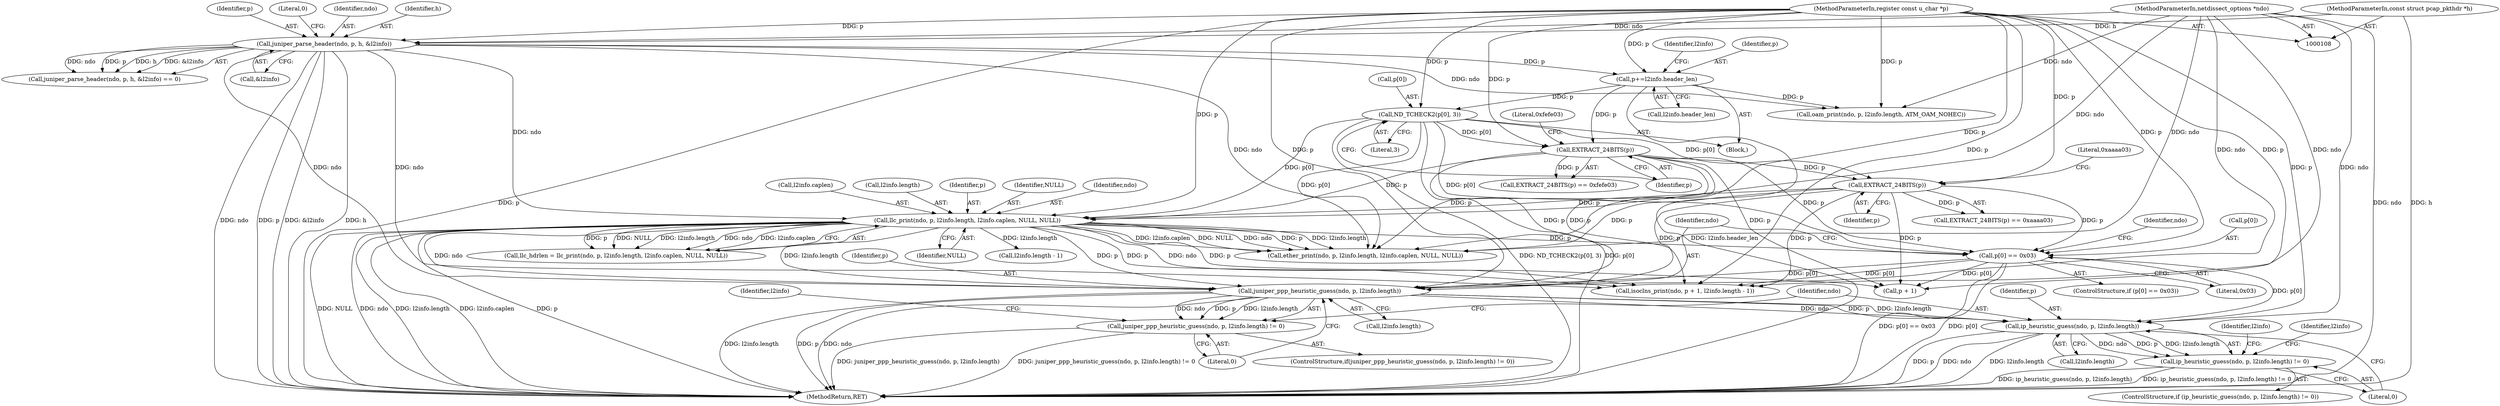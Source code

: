 digraph "0_tcpdump_b534e304568585707c4a92422aeca25cf908ff02_0@pointer" {
"1000247" [label="(Call,juniper_ppp_heuristic_guess(ndo, p, l2info.length))"];
"1000122" [label="(Call,juniper_parse_header(ndo, p, h, &l2info))"];
"1000109" [label="(MethodParameterIn,netdissect_options *ndo)"];
"1000111" [label="(MethodParameterIn,register const u_char *p)"];
"1000110" [label="(MethodParameterIn,const struct pcap_pkthdr *h)"];
"1000176" [label="(Call,llc_print(ndo, p, l2info.length, l2info.caplen, NULL, NULL))"];
"1000158" [label="(Call,ND_TCHECK2(p[0], 3))"];
"1000133" [label="(Call,p+=l2info.header_len)"];
"1000166" [label="(Call,EXTRACT_24BITS(p))"];
"1000170" [label="(Call,EXTRACT_24BITS(p))"];
"1000225" [label="(Call,p[0] == 0x03)"];
"1000246" [label="(Call,juniper_ppp_heuristic_guess(ndo, p, l2info.length) != 0)"];
"1000260" [label="(Call,ip_heuristic_guess(ndo, p, l2info.length))"];
"1000259" [label="(Call,ip_heuristic_guess(ndo, p, l2info.length) != 0)"];
"1000233" [label="(Call,p + 1)"];
"1000111" [label="(MethodParameterIn,register const u_char *p)"];
"1000165" [label="(Call,EXTRACT_24BITS(p) == 0xfefe03)"];
"1000269" [label="(Identifier,l2info)"];
"1000260" [label="(Call,ip_heuristic_guess(ndo, p, l2info.length))"];
"1000174" [label="(Call,llc_hdrlen = llc_print(ndo, p, l2info.length, l2info.caplen, NULL, NULL))"];
"1000170" [label="(Call,EXTRACT_24BITS(p))"];
"1000245" [label="(ControlStructure,if(juniper_ppp_heuristic_guess(ndo, p, l2info.length) != 0))"];
"1000166" [label="(Call,EXTRACT_24BITS(p))"];
"1000258" [label="(ControlStructure,if (ip_heuristic_guess(ndo, p, l2info.length) != 0))"];
"1000135" [label="(Call,l2info.header_len)"];
"1000126" [label="(Call,&l2info)"];
"1000186" [label="(Identifier,NULL)"];
"1000158" [label="(Call,ND_TCHECK2(p[0], 3))"];
"1000124" [label="(Identifier,p)"];
"1000231" [label="(Call,isoclns_print(ndo, p + 1, l2info.length - 1))"];
"1000261" [label="(Identifier,ndo)"];
"1000248" [label="(Identifier,ndo)"];
"1000172" [label="(Literal,0xaaaa03)"];
"1000178" [label="(Identifier,p)"];
"1000162" [label="(Literal,3)"];
"1000253" [label="(Literal,0)"];
"1000249" [label="(Identifier,p)"];
"1000121" [label="(Call,juniper_parse_header(ndo, p, h, &l2info) == 0)"];
"1000225" [label="(Call,p[0] == 0x03)"];
"1000169" [label="(Call,EXTRACT_24BITS(p) == 0xaaaa03)"];
"1000224" [label="(ControlStructure,if (p[0] == 0x03))"];
"1000112" [label="(Block,)"];
"1000159" [label="(Call,p[0])"];
"1000256" [label="(Identifier,l2info)"];
"1000109" [label="(MethodParameterIn,netdissect_options *ndo)"];
"1000185" [label="(Identifier,NULL)"];
"1000246" [label="(Call,juniper_ppp_heuristic_guess(ndo, p, l2info.length) != 0)"];
"1000122" [label="(Call,juniper_parse_header(ndo, p, h, &l2info))"];
"1000177" [label="(Identifier,ndo)"];
"1000167" [label="(Identifier,p)"];
"1000182" [label="(Call,l2info.caplen)"];
"1000128" [label="(Literal,0)"];
"1000168" [label="(Literal,0xfefe03)"];
"1000232" [label="(Identifier,ndo)"];
"1000171" [label="(Identifier,p)"];
"1000123" [label="(Identifier,ndo)"];
"1000125" [label="(Identifier,h)"];
"1000266" [label="(Literal,0)"];
"1000110" [label="(MethodParameterIn,const struct pcap_pkthdr *h)"];
"1000142" [label="(Identifier,l2info)"];
"1000273" [label="(Identifier,l2info)"];
"1000226" [label="(Call,p[0])"];
"1000133" [label="(Call,p+=l2info.header_len)"];
"1000262" [label="(Identifier,p)"];
"1000259" [label="(Call,ip_heuristic_guess(ndo, p, l2info.length) != 0)"];
"1000284" [label="(MethodReturn,RET)"];
"1000250" [label="(Call,l2info.length)"];
"1000147" [label="(Call,oam_print(ndo, p, l2info.length, ATM_OAM_NOHEC))"];
"1000179" [label="(Call,l2info.length)"];
"1000209" [label="(Call,ether_print(ndo, p, l2info.length, l2info.caplen, NULL, NULL))"];
"1000176" [label="(Call,llc_print(ndo, p, l2info.length, l2info.caplen, NULL, NULL))"];
"1000236" [label="(Call,l2info.length - 1)"];
"1000247" [label="(Call,juniper_ppp_heuristic_guess(ndo, p, l2info.length))"];
"1000263" [label="(Call,l2info.length)"];
"1000134" [label="(Identifier,p)"];
"1000229" [label="(Literal,0x03)"];
"1000247" -> "1000246"  [label="AST: "];
"1000247" -> "1000250"  [label="CFG: "];
"1000248" -> "1000247"  [label="AST: "];
"1000249" -> "1000247"  [label="AST: "];
"1000250" -> "1000247"  [label="AST: "];
"1000253" -> "1000247"  [label="CFG: "];
"1000247" -> "1000284"  [label="DDG: ndo"];
"1000247" -> "1000284"  [label="DDG: l2info.length"];
"1000247" -> "1000284"  [label="DDG: p"];
"1000247" -> "1000246"  [label="DDG: ndo"];
"1000247" -> "1000246"  [label="DDG: p"];
"1000247" -> "1000246"  [label="DDG: l2info.length"];
"1000122" -> "1000247"  [label="DDG: ndo"];
"1000176" -> "1000247"  [label="DDG: ndo"];
"1000176" -> "1000247"  [label="DDG: p"];
"1000176" -> "1000247"  [label="DDG: l2info.length"];
"1000109" -> "1000247"  [label="DDG: ndo"];
"1000225" -> "1000247"  [label="DDG: p[0]"];
"1000166" -> "1000247"  [label="DDG: p"];
"1000170" -> "1000247"  [label="DDG: p"];
"1000111" -> "1000247"  [label="DDG: p"];
"1000247" -> "1000260"  [label="DDG: ndo"];
"1000247" -> "1000260"  [label="DDG: p"];
"1000247" -> "1000260"  [label="DDG: l2info.length"];
"1000122" -> "1000121"  [label="AST: "];
"1000122" -> "1000126"  [label="CFG: "];
"1000123" -> "1000122"  [label="AST: "];
"1000124" -> "1000122"  [label="AST: "];
"1000125" -> "1000122"  [label="AST: "];
"1000126" -> "1000122"  [label="AST: "];
"1000128" -> "1000122"  [label="CFG: "];
"1000122" -> "1000284"  [label="DDG: &l2info"];
"1000122" -> "1000284"  [label="DDG: h"];
"1000122" -> "1000284"  [label="DDG: ndo"];
"1000122" -> "1000284"  [label="DDG: p"];
"1000122" -> "1000121"  [label="DDG: ndo"];
"1000122" -> "1000121"  [label="DDG: p"];
"1000122" -> "1000121"  [label="DDG: h"];
"1000122" -> "1000121"  [label="DDG: &l2info"];
"1000109" -> "1000122"  [label="DDG: ndo"];
"1000111" -> "1000122"  [label="DDG: p"];
"1000110" -> "1000122"  [label="DDG: h"];
"1000122" -> "1000133"  [label="DDG: p"];
"1000122" -> "1000147"  [label="DDG: ndo"];
"1000122" -> "1000176"  [label="DDG: ndo"];
"1000122" -> "1000209"  [label="DDG: ndo"];
"1000122" -> "1000231"  [label="DDG: ndo"];
"1000109" -> "1000108"  [label="AST: "];
"1000109" -> "1000284"  [label="DDG: ndo"];
"1000109" -> "1000147"  [label="DDG: ndo"];
"1000109" -> "1000176"  [label="DDG: ndo"];
"1000109" -> "1000209"  [label="DDG: ndo"];
"1000109" -> "1000231"  [label="DDG: ndo"];
"1000109" -> "1000260"  [label="DDG: ndo"];
"1000111" -> "1000108"  [label="AST: "];
"1000111" -> "1000284"  [label="DDG: p"];
"1000111" -> "1000133"  [label="DDG: p"];
"1000111" -> "1000147"  [label="DDG: p"];
"1000111" -> "1000158"  [label="DDG: p"];
"1000111" -> "1000166"  [label="DDG: p"];
"1000111" -> "1000170"  [label="DDG: p"];
"1000111" -> "1000176"  [label="DDG: p"];
"1000111" -> "1000209"  [label="DDG: p"];
"1000111" -> "1000225"  [label="DDG: p"];
"1000111" -> "1000231"  [label="DDG: p"];
"1000111" -> "1000233"  [label="DDG: p"];
"1000111" -> "1000260"  [label="DDG: p"];
"1000110" -> "1000108"  [label="AST: "];
"1000110" -> "1000284"  [label="DDG: h"];
"1000176" -> "1000174"  [label="AST: "];
"1000176" -> "1000186"  [label="CFG: "];
"1000177" -> "1000176"  [label="AST: "];
"1000178" -> "1000176"  [label="AST: "];
"1000179" -> "1000176"  [label="AST: "];
"1000182" -> "1000176"  [label="AST: "];
"1000185" -> "1000176"  [label="AST: "];
"1000186" -> "1000176"  [label="AST: "];
"1000174" -> "1000176"  [label="CFG: "];
"1000176" -> "1000284"  [label="DDG: NULL"];
"1000176" -> "1000284"  [label="DDG: l2info.length"];
"1000176" -> "1000284"  [label="DDG: l2info.caplen"];
"1000176" -> "1000284"  [label="DDG: p"];
"1000176" -> "1000284"  [label="DDG: ndo"];
"1000176" -> "1000174"  [label="DDG: p"];
"1000176" -> "1000174"  [label="DDG: NULL"];
"1000176" -> "1000174"  [label="DDG: l2info.length"];
"1000176" -> "1000174"  [label="DDG: ndo"];
"1000176" -> "1000174"  [label="DDG: l2info.caplen"];
"1000158" -> "1000176"  [label="DDG: p[0]"];
"1000166" -> "1000176"  [label="DDG: p"];
"1000170" -> "1000176"  [label="DDG: p"];
"1000176" -> "1000209"  [label="DDG: ndo"];
"1000176" -> "1000209"  [label="DDG: p"];
"1000176" -> "1000209"  [label="DDG: l2info.length"];
"1000176" -> "1000209"  [label="DDG: l2info.caplen"];
"1000176" -> "1000209"  [label="DDG: NULL"];
"1000176" -> "1000225"  [label="DDG: p"];
"1000176" -> "1000231"  [label="DDG: ndo"];
"1000176" -> "1000231"  [label="DDG: p"];
"1000176" -> "1000233"  [label="DDG: p"];
"1000176" -> "1000236"  [label="DDG: l2info.length"];
"1000158" -> "1000112"  [label="AST: "];
"1000158" -> "1000162"  [label="CFG: "];
"1000159" -> "1000158"  [label="AST: "];
"1000162" -> "1000158"  [label="AST: "];
"1000167" -> "1000158"  [label="CFG: "];
"1000158" -> "1000284"  [label="DDG: ND_TCHECK2(p[0], 3)"];
"1000158" -> "1000284"  [label="DDG: p[0]"];
"1000133" -> "1000158"  [label="DDG: p"];
"1000158" -> "1000166"  [label="DDG: p[0]"];
"1000158" -> "1000170"  [label="DDG: p[0]"];
"1000158" -> "1000209"  [label="DDG: p[0]"];
"1000158" -> "1000225"  [label="DDG: p[0]"];
"1000133" -> "1000112"  [label="AST: "];
"1000133" -> "1000135"  [label="CFG: "];
"1000134" -> "1000133"  [label="AST: "];
"1000135" -> "1000133"  [label="AST: "];
"1000142" -> "1000133"  [label="CFG: "];
"1000133" -> "1000284"  [label="DDG: l2info.header_len"];
"1000133" -> "1000147"  [label="DDG: p"];
"1000133" -> "1000166"  [label="DDG: p"];
"1000166" -> "1000165"  [label="AST: "];
"1000166" -> "1000167"  [label="CFG: "];
"1000167" -> "1000166"  [label="AST: "];
"1000168" -> "1000166"  [label="CFG: "];
"1000166" -> "1000165"  [label="DDG: p"];
"1000166" -> "1000170"  [label="DDG: p"];
"1000166" -> "1000209"  [label="DDG: p"];
"1000166" -> "1000225"  [label="DDG: p"];
"1000166" -> "1000231"  [label="DDG: p"];
"1000166" -> "1000233"  [label="DDG: p"];
"1000170" -> "1000169"  [label="AST: "];
"1000170" -> "1000171"  [label="CFG: "];
"1000171" -> "1000170"  [label="AST: "];
"1000172" -> "1000170"  [label="CFG: "];
"1000170" -> "1000169"  [label="DDG: p"];
"1000170" -> "1000209"  [label="DDG: p"];
"1000170" -> "1000225"  [label="DDG: p"];
"1000170" -> "1000231"  [label="DDG: p"];
"1000170" -> "1000233"  [label="DDG: p"];
"1000225" -> "1000224"  [label="AST: "];
"1000225" -> "1000229"  [label="CFG: "];
"1000226" -> "1000225"  [label="AST: "];
"1000229" -> "1000225"  [label="AST: "];
"1000232" -> "1000225"  [label="CFG: "];
"1000248" -> "1000225"  [label="CFG: "];
"1000225" -> "1000284"  [label="DDG: p[0] == 0x03"];
"1000225" -> "1000284"  [label="DDG: p[0]"];
"1000225" -> "1000231"  [label="DDG: p[0]"];
"1000225" -> "1000233"  [label="DDG: p[0]"];
"1000225" -> "1000260"  [label="DDG: p[0]"];
"1000246" -> "1000245"  [label="AST: "];
"1000246" -> "1000253"  [label="CFG: "];
"1000253" -> "1000246"  [label="AST: "];
"1000256" -> "1000246"  [label="CFG: "];
"1000261" -> "1000246"  [label="CFG: "];
"1000246" -> "1000284"  [label="DDG: juniper_ppp_heuristic_guess(ndo, p, l2info.length) != 0"];
"1000246" -> "1000284"  [label="DDG: juniper_ppp_heuristic_guess(ndo, p, l2info.length)"];
"1000260" -> "1000259"  [label="AST: "];
"1000260" -> "1000263"  [label="CFG: "];
"1000261" -> "1000260"  [label="AST: "];
"1000262" -> "1000260"  [label="AST: "];
"1000263" -> "1000260"  [label="AST: "];
"1000266" -> "1000260"  [label="CFG: "];
"1000260" -> "1000284"  [label="DDG: l2info.length"];
"1000260" -> "1000284"  [label="DDG: p"];
"1000260" -> "1000284"  [label="DDG: ndo"];
"1000260" -> "1000259"  [label="DDG: ndo"];
"1000260" -> "1000259"  [label="DDG: p"];
"1000260" -> "1000259"  [label="DDG: l2info.length"];
"1000259" -> "1000258"  [label="AST: "];
"1000259" -> "1000266"  [label="CFG: "];
"1000266" -> "1000259"  [label="AST: "];
"1000269" -> "1000259"  [label="CFG: "];
"1000273" -> "1000259"  [label="CFG: "];
"1000259" -> "1000284"  [label="DDG: ip_heuristic_guess(ndo, p, l2info.length) != 0"];
"1000259" -> "1000284"  [label="DDG: ip_heuristic_guess(ndo, p, l2info.length)"];
}
